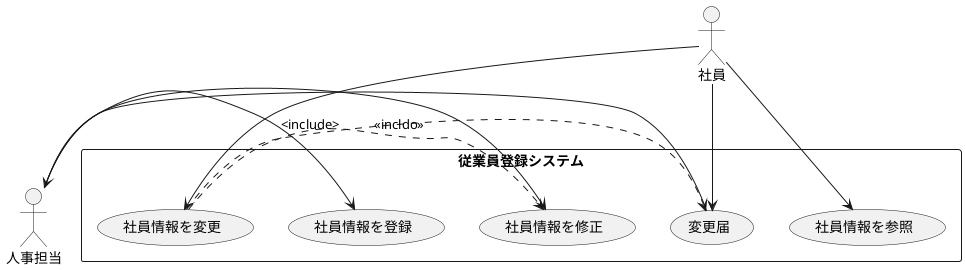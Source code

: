 @startuml ユースケース図
rectangle 従業員登録システム{
usecase 社員情報を登録
usecase 社員情報を参照
usecase 変更届
usecase 社員情報を変更
usecase 社員情報を修正
}
人事担当->社員情報を登録
人事担当-->社員情報を修正
社員-->社員情報を参照
社員-->変更届
社員-->社員情報を変更
社員情報を変更.>変更届:<include>
社員情報を変更.>社員情報を修正:<<incldo>>
変更届-->人事担当
@enduml